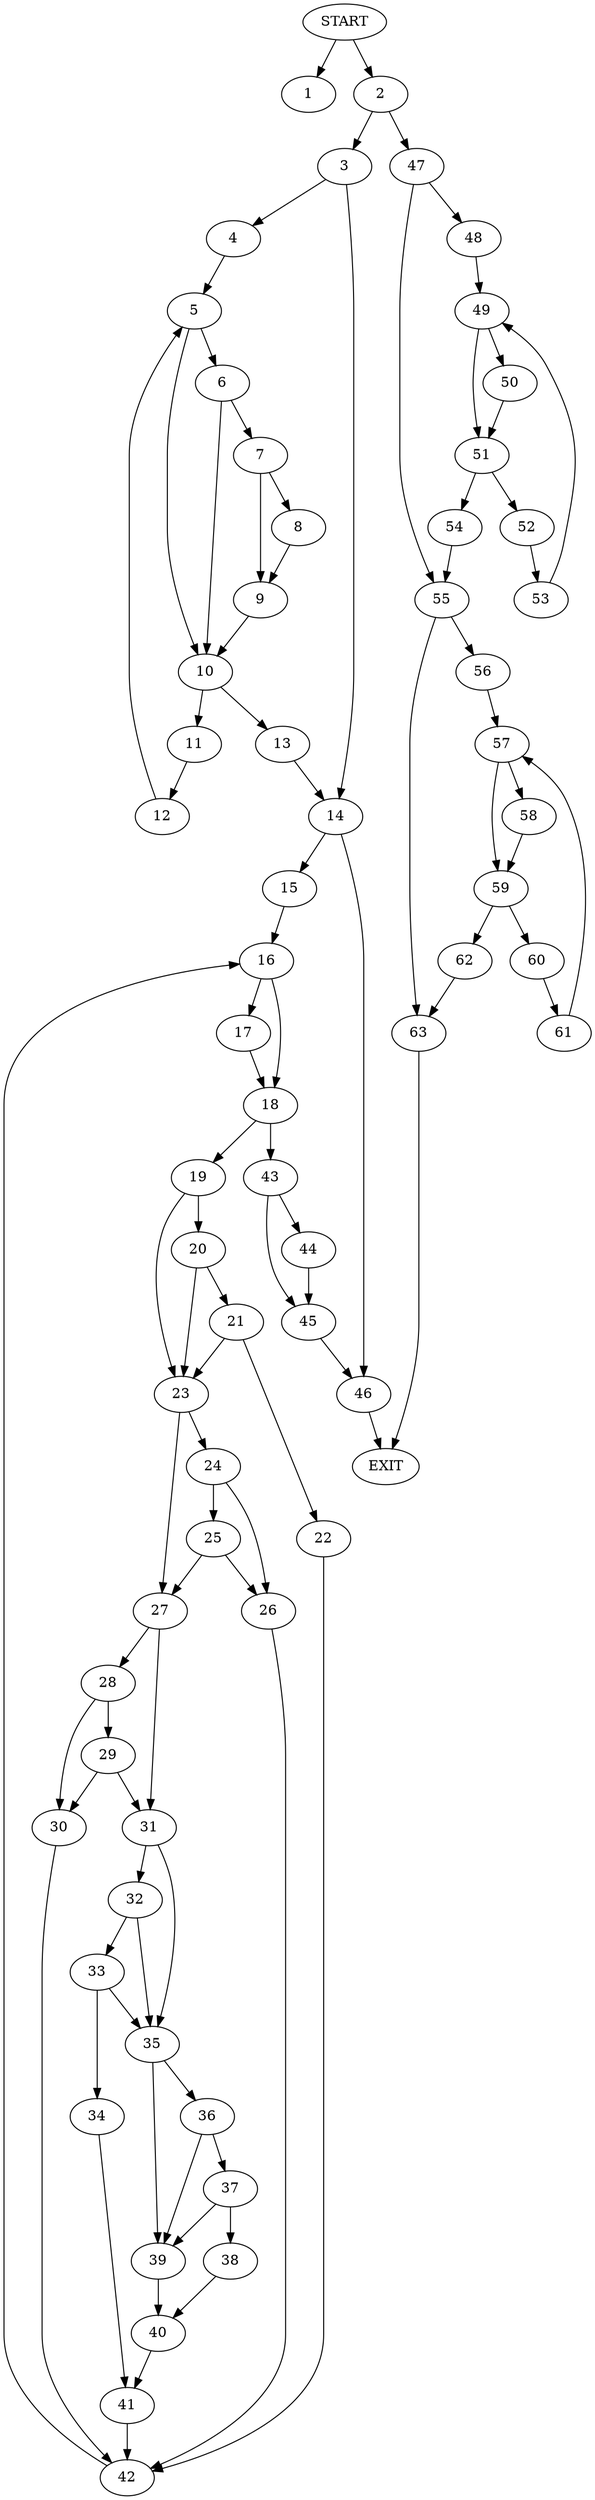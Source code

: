 digraph { 
0 [label="START"];
1;
2;
3;
4;
5;
6;
7;
8;
9;
10;
11;
12;
13;
14;
15;
16;
17;
18;
19;
20;
21;
22;
23;
24;
25;
26;
27;
28;
29;
30;
31;
32;
33;
34;
35;
36;
37;
38;
39;
40;
41;
42;
43;
44;
45;
46;
47;
48;
49;
50;
51;
52;
53;
54;
55;
56;
57;
58;
59;
60;
61;
62;
63;
64[label="EXIT"];
0 -> 2;
0 -> 1;
2 -> 3;
2 -> 47;
3 -> 4;
3 -> 14;
4 -> 5;
5 -> 6;
5 -> 10;
6 -> 7;
6 -> 10;
7 -> 8;
7 -> 9;
8 -> 9;
9 -> 10;
10 -> 11;
10 -> 13;
11 -> 12;
12 -> 5;
13 -> 14;
14 -> 15;
14 -> 46;
15 -> 16;
16 -> 17;
16 -> 18;
17 -> 18;
18 -> 19;
18 -> 43;
19 -> 20;
19 -> 23;
20 -> 21;
20 -> 23;
21 -> 22;
21 -> 23;
22 -> 42;
23 -> 24;
23 -> 27;
24 -> 25;
24 -> 26;
25 -> 27;
25 -> 26;
26 -> 42;
27 -> 28;
27 -> 31;
28 -> 29;
28 -> 30;
29 -> 31;
29 -> 30;
30 -> 42;
31 -> 32;
31 -> 35;
32 -> 33;
32 -> 35;
33 -> 34;
33 -> 35;
34 -> 41;
35 -> 36;
35 -> 39;
36 -> 37;
36 -> 39;
37 -> 38;
37 -> 39;
38 -> 40;
39 -> 40;
40 -> 41;
41 -> 42;
42 -> 16;
43 -> 44;
43 -> 45;
44 -> 45;
45 -> 46;
46 -> 64;
47 -> 48;
47 -> 55;
48 -> 49;
49 -> 50;
49 -> 51;
50 -> 51;
51 -> 52;
51 -> 54;
52 -> 53;
53 -> 49;
54 -> 55;
55 -> 56;
55 -> 63;
56 -> 57;
57 -> 58;
57 -> 59;
58 -> 59;
59 -> 60;
59 -> 62;
60 -> 61;
61 -> 57;
62 -> 63;
63 -> 64;
}
